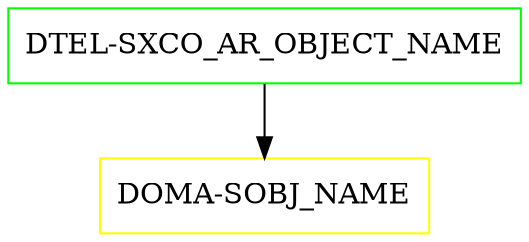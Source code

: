 digraph G {
  "DTEL-SXCO_AR_OBJECT_NAME" [shape=box,color=green];
  "DOMA-SOBJ_NAME" [shape=box,color=yellow,URL="./DOMA_SOBJ_NAME.html"];
  "DTEL-SXCO_AR_OBJECT_NAME" -> "DOMA-SOBJ_NAME";
}
